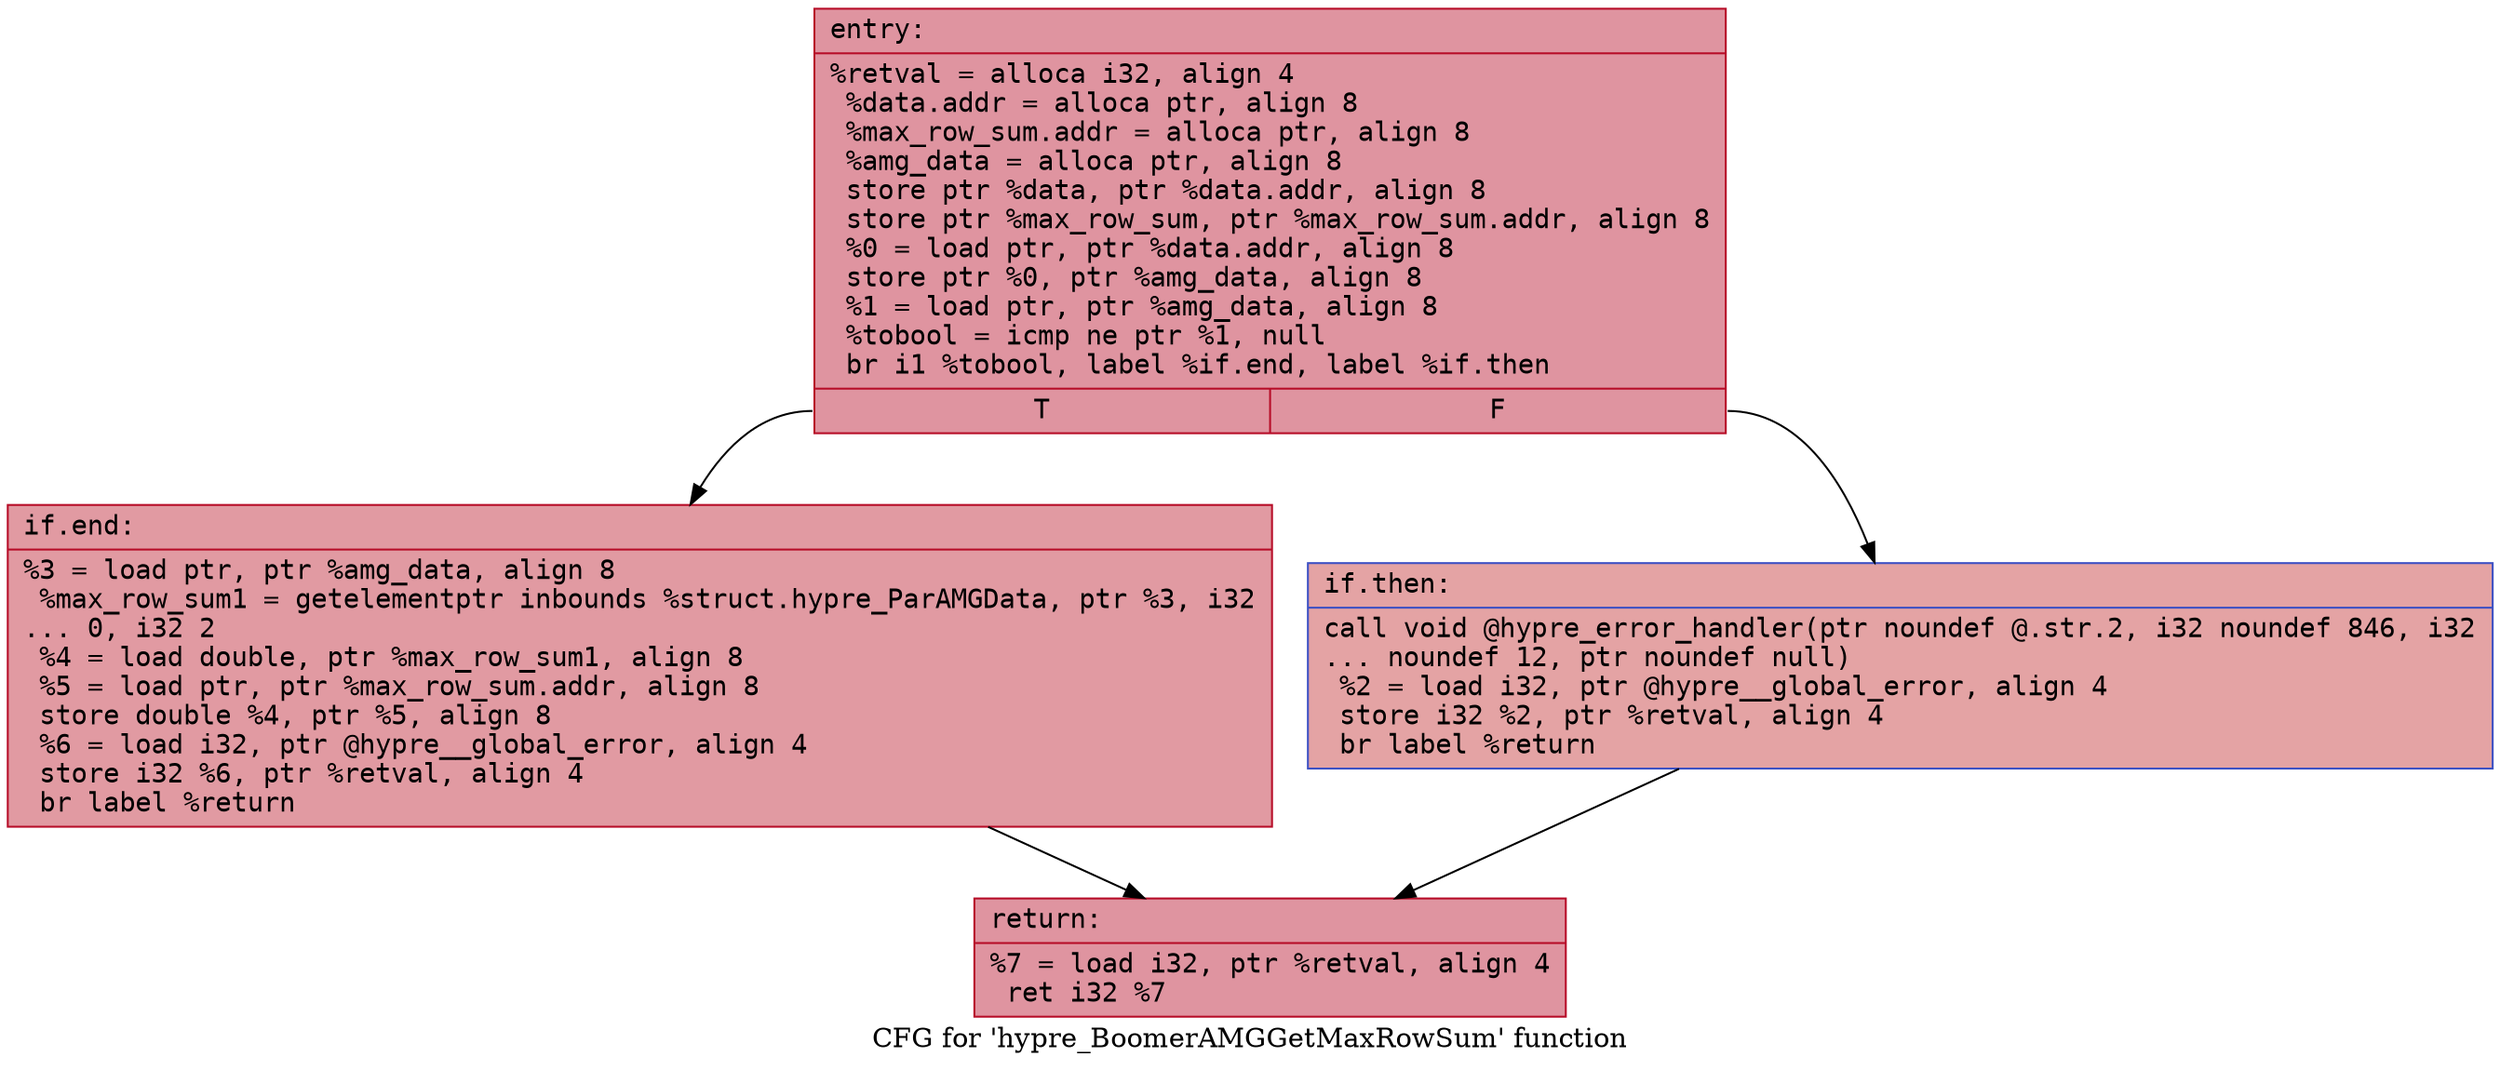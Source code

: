 digraph "CFG for 'hypre_BoomerAMGGetMaxRowSum' function" {
	label="CFG for 'hypre_BoomerAMGGetMaxRowSum' function";

	Node0x55fa80a5d660 [shape=record,color="#b70d28ff", style=filled, fillcolor="#b70d2870" fontname="Courier",label="{entry:\l|  %retval = alloca i32, align 4\l  %data.addr = alloca ptr, align 8\l  %max_row_sum.addr = alloca ptr, align 8\l  %amg_data = alloca ptr, align 8\l  store ptr %data, ptr %data.addr, align 8\l  store ptr %max_row_sum, ptr %max_row_sum.addr, align 8\l  %0 = load ptr, ptr %data.addr, align 8\l  store ptr %0, ptr %amg_data, align 8\l  %1 = load ptr, ptr %amg_data, align 8\l  %tobool = icmp ne ptr %1, null\l  br i1 %tobool, label %if.end, label %if.then\l|{<s0>T|<s1>F}}"];
	Node0x55fa80a5d660:s0 -> Node0x55fa80a5dd30[tooltip="entry -> if.end\nProbability 62.50%" ];
	Node0x55fa80a5d660:s1 -> Node0x55fa80a5dda0[tooltip="entry -> if.then\nProbability 37.50%" ];
	Node0x55fa80a5dda0 [shape=record,color="#3d50c3ff", style=filled, fillcolor="#c32e3170" fontname="Courier",label="{if.then:\l|  call void @hypre_error_handler(ptr noundef @.str.2, i32 noundef 846, i32\l... noundef 12, ptr noundef null)\l  %2 = load i32, ptr @hypre__global_error, align 4\l  store i32 %2, ptr %retval, align 4\l  br label %return\l}"];
	Node0x55fa80a5dda0 -> Node0x55fa80a5e1d0[tooltip="if.then -> return\nProbability 100.00%" ];
	Node0x55fa80a5dd30 [shape=record,color="#b70d28ff", style=filled, fillcolor="#bb1b2c70" fontname="Courier",label="{if.end:\l|  %3 = load ptr, ptr %amg_data, align 8\l  %max_row_sum1 = getelementptr inbounds %struct.hypre_ParAMGData, ptr %3, i32\l... 0, i32 2\l  %4 = load double, ptr %max_row_sum1, align 8\l  %5 = load ptr, ptr %max_row_sum.addr, align 8\l  store double %4, ptr %5, align 8\l  %6 = load i32, ptr @hypre__global_error, align 4\l  store i32 %6, ptr %retval, align 4\l  br label %return\l}"];
	Node0x55fa80a5dd30 -> Node0x55fa80a5e1d0[tooltip="if.end -> return\nProbability 100.00%" ];
	Node0x55fa80a5e1d0 [shape=record,color="#b70d28ff", style=filled, fillcolor="#b70d2870" fontname="Courier",label="{return:\l|  %7 = load i32, ptr %retval, align 4\l  ret i32 %7\l}"];
}
